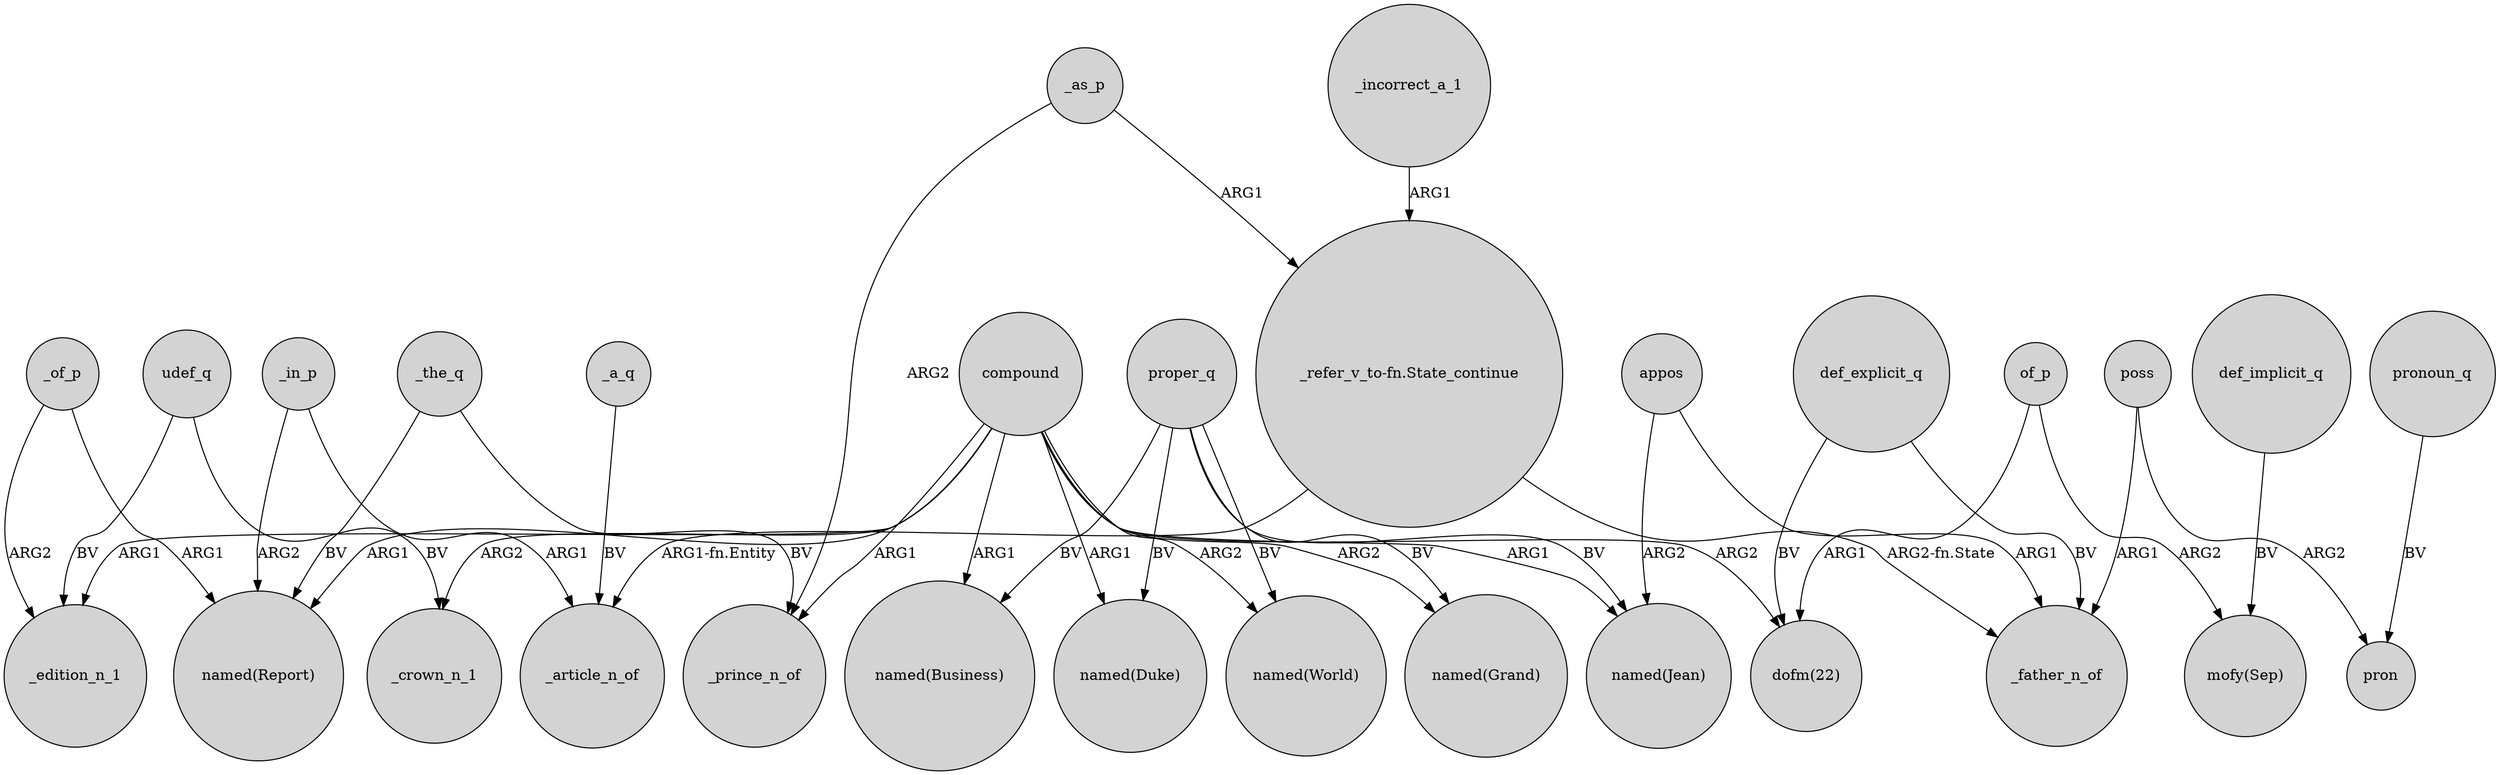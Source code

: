 digraph {
	node [shape=circle style=filled]
	proper_q -> "named(Business)" [label=BV]
	udef_q -> _edition_n_1 [label=BV]
	poss -> _father_n_of [label=ARG1]
	def_explicit_q -> _father_n_of [label=BV]
	proper_q -> "named(Duke)" [label=BV]
	compound -> "named(Jean)" [label=ARG1]
	_in_p -> "named(Report)" [label=ARG2]
	udef_q -> _crown_n_1 [label=BV]
	appos -> "named(Jean)" [label=ARG2]
	_as_p -> "_refer_v_to-fn.State_continue" [label=ARG1]
	appos -> _father_n_of [label=ARG1]
	def_implicit_q -> "mofy(Sep)" [label=BV]
	compound -> "named(Report)" [label=ARG1]
	"_refer_v_to-fn.State_continue" -> _article_n_of [label="ARG1-fn.Entity"]
	_the_q -> "named(Report)" [label=BV]
	of_p -> "mofy(Sep)" [label=ARG2]
	proper_q -> "named(Grand)" [label=BV]
	pronoun_q -> pron [label=BV]
	of_p -> "dofm(22)" [label=ARG1]
	poss -> pron [label=ARG2]
	compound -> _crown_n_1 [label=ARG2]
	compound -> "named(Duke)" [label=ARG1]
	"_refer_v_to-fn.State_continue" -> _father_n_of [label="ARG2-fn.State"]
	_of_p -> _edition_n_1 [label=ARG2]
	_a_q -> _article_n_of [label=BV]
	_incorrect_a_1 -> "_refer_v_to-fn.State_continue" [label=ARG1]
	compound -> _edition_n_1 [label=ARG1]
	_as_p -> _prince_n_of [label=ARG2]
	def_explicit_q -> "dofm(22)" [label=BV]
	_of_p -> "named(Report)" [label=ARG1]
	compound -> "named(Grand)" [label=ARG2]
	compound -> "named(Business)" [label=ARG1]
	proper_q -> "named(World)" [label=BV]
	compound -> _prince_n_of [label=ARG1]
	_the_q -> _prince_n_of [label=BV]
	_in_p -> _article_n_of [label=ARG1]
	proper_q -> "named(Jean)" [label=BV]
	compound -> "named(World)" [label=ARG2]
	compound -> "dofm(22)" [label=ARG2]
}

